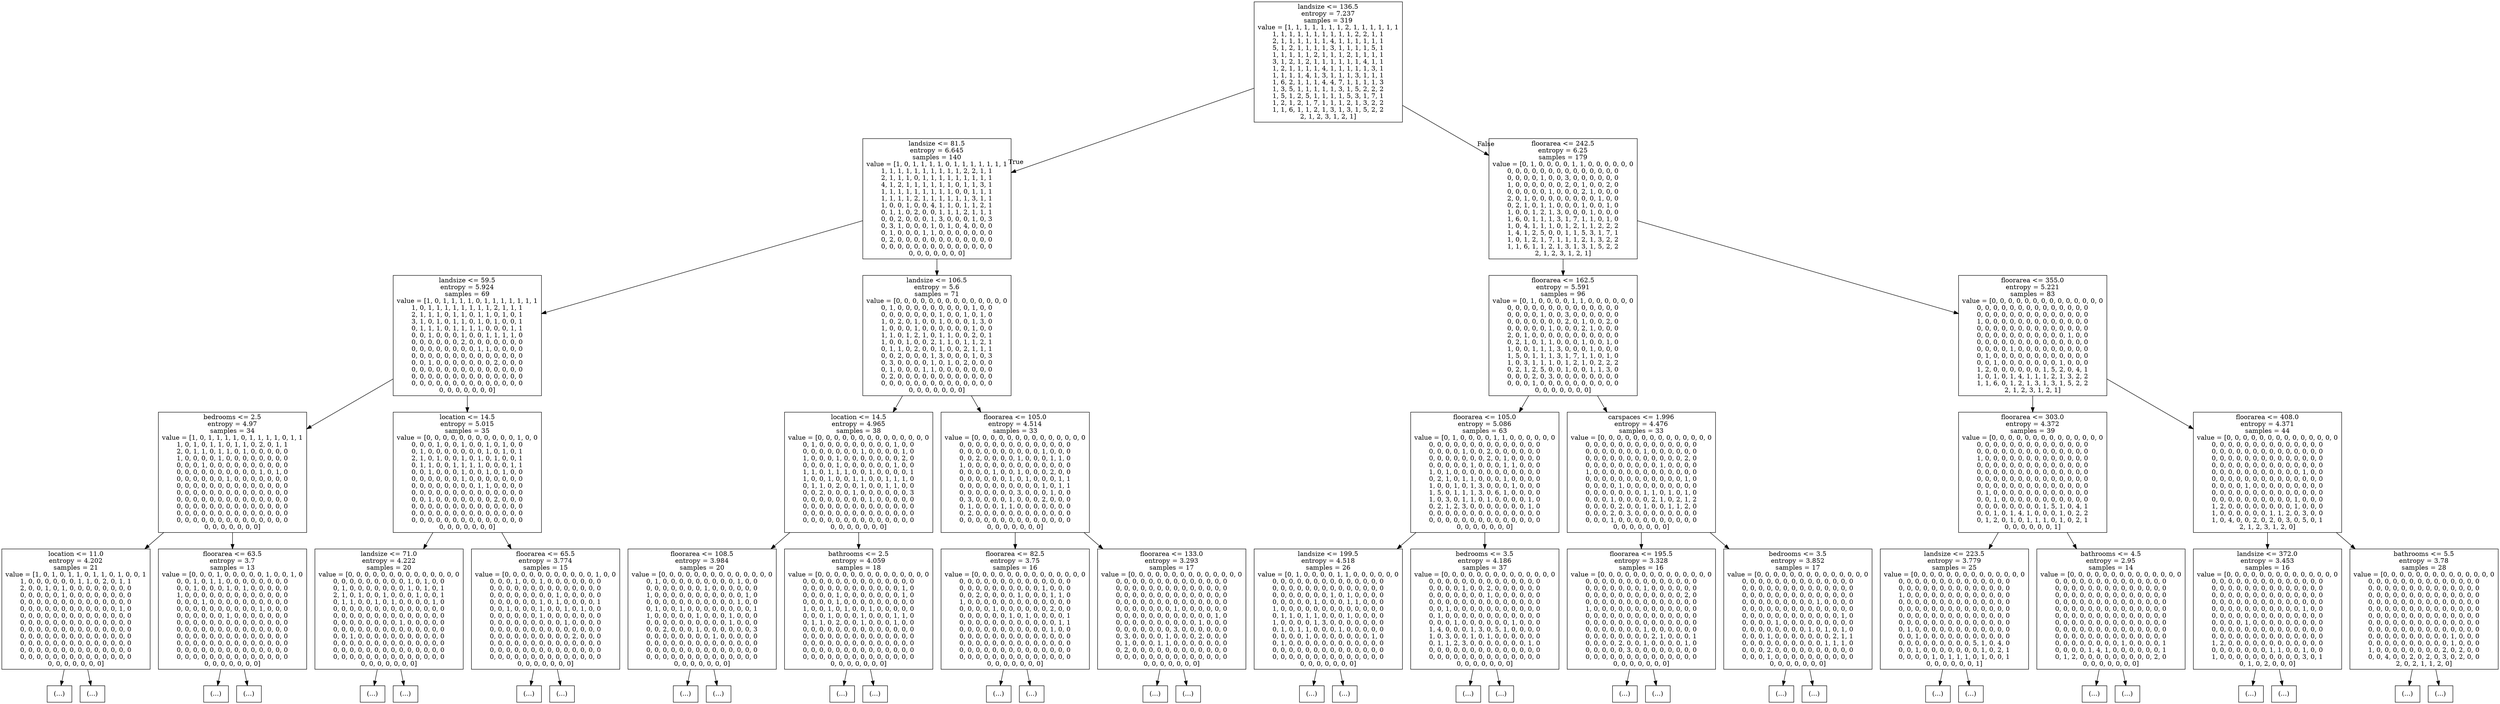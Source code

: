 digraph Tree {
node [shape=box] ;
0 [label="landsize <= 136.5\nentropy = 7.237\nsamples = 319\nvalue = [1, 1, 1, 1, 1, 1, 1, 2, 1, 1, 1, 1, 1, 1\n1, 1, 1, 1, 1, 1, 1, 1, 1, 1, 2, 2, 1, 1\n2, 1, 1, 1, 1, 1, 1, 4, 1, 1, 1, 1, 1, 1\n5, 1, 2, 1, 1, 1, 1, 3, 1, 1, 1, 1, 5, 1\n1, 1, 1, 1, 1, 2, 1, 1, 1, 2, 1, 1, 1, 1\n3, 1, 2, 1, 2, 1, 1, 1, 1, 1, 1, 4, 1, 1\n1, 2, 1, 1, 1, 1, 4, 1, 1, 1, 1, 1, 3, 1\n1, 1, 1, 1, 4, 1, 3, 1, 1, 1, 3, 1, 1, 1\n1, 6, 2, 1, 1, 1, 4, 4, 7, 1, 1, 1, 1, 3\n1, 3, 5, 1, 1, 1, 1, 1, 3, 1, 5, 2, 2, 2\n1, 5, 1, 2, 5, 1, 1, 1, 1, 5, 3, 1, 7, 1\n1, 2, 1, 2, 1, 7, 1, 1, 1, 2, 1, 3, 2, 2\n1, 1, 6, 1, 1, 2, 1, 3, 1, 3, 1, 5, 2, 2\n2, 1, 2, 3, 1, 2, 1]"] ;
1 [label="landsize <= 81.5\nentropy = 6.645\nsamples = 140\nvalue = [1, 0, 1, 1, 1, 1, 0, 1, 1, 1, 1, 1, 1, 1\n1, 1, 1, 1, 1, 1, 1, 1, 1, 1, 2, 2, 1, 1\n2, 1, 1, 1, 0, 1, 1, 1, 1, 1, 1, 1, 1, 1\n4, 1, 2, 1, 1, 1, 1, 1, 1, 0, 1, 1, 3, 1\n1, 1, 1, 1, 1, 1, 1, 1, 1, 0, 0, 1, 1, 1\n1, 1, 1, 1, 2, 1, 1, 1, 1, 1, 1, 3, 1, 1\n1, 0, 0, 1, 0, 0, 4, 1, 1, 0, 1, 1, 2, 1\n0, 1, 1, 0, 2, 0, 0, 1, 1, 1, 2, 1, 1, 1\n0, 0, 2, 0, 0, 0, 1, 3, 0, 0, 0, 1, 0, 3\n0, 3, 1, 0, 0, 0, 1, 0, 1, 0, 4, 0, 0, 0\n0, 1, 0, 0, 0, 1, 1, 0, 0, 0, 0, 0, 0, 0\n0, 2, 0, 0, 0, 0, 0, 0, 0, 0, 0, 0, 0, 0\n0, 0, 0, 0, 0, 0, 0, 0, 0, 0, 0, 0, 0, 0\n0, 0, 0, 0, 0, 0, 0]"] ;
0 -> 1 [labeldistance=2.5, labelangle=45, headlabel="True"] ;
2 [label="landsize <= 59.5\nentropy = 5.924\nsamples = 69\nvalue = [1, 0, 1, 1, 1, 1, 0, 1, 1, 1, 1, 1, 1, 1\n1, 0, 1, 1, 1, 1, 1, 1, 1, 1, 2, 1, 1, 1\n2, 1, 1, 1, 0, 1, 1, 0, 1, 1, 0, 1, 0, 1\n3, 1, 0, 1, 0, 1, 1, 0, 1, 0, 1, 0, 0, 1\n0, 1, 1, 1, 0, 1, 1, 1, 1, 0, 0, 0, 1, 1\n0, 0, 1, 0, 0, 0, 1, 0, 0, 1, 1, 1, 1, 0\n0, 0, 0, 0, 0, 0, 2, 0, 0, 0, 0, 0, 0, 0\n0, 0, 0, 0, 0, 0, 0, 0, 1, 1, 0, 0, 0, 0\n0, 0, 0, 0, 0, 0, 0, 0, 0, 0, 0, 0, 0, 0\n0, 0, 1, 0, 0, 0, 0, 0, 0, 0, 2, 0, 0, 0\n0, 0, 0, 0, 0, 0, 0, 0, 0, 0, 0, 0, 0, 0\n0, 0, 0, 0, 0, 0, 0, 0, 0, 0, 0, 0, 0, 0\n0, 0, 0, 0, 0, 0, 0, 0, 0, 0, 0, 0, 0, 0\n0, 0, 0, 0, 0, 0, 0]"] ;
1 -> 2 ;
3 [label="bedrooms <= 2.5\nentropy = 4.97\nsamples = 34\nvalue = [1, 0, 1, 1, 1, 1, 0, 1, 1, 1, 1, 0, 1, 1\n1, 0, 1, 0, 1, 1, 0, 1, 1, 0, 2, 0, 1, 1\n2, 0, 1, 1, 0, 1, 1, 0, 1, 0, 0, 0, 0, 0\n1, 0, 0, 0, 0, 1, 0, 0, 0, 0, 0, 0, 0, 0\n0, 0, 0, 1, 0, 0, 0, 0, 0, 0, 0, 0, 0, 0\n0, 0, 0, 0, 0, 0, 0, 0, 0, 0, 1, 0, 1, 0\n0, 0, 0, 0, 0, 0, 1, 0, 0, 0, 0, 0, 0, 0\n0, 0, 0, 0, 0, 0, 0, 0, 0, 0, 0, 0, 0, 0\n0, 0, 0, 0, 0, 0, 0, 0, 0, 0, 0, 0, 0, 0\n0, 0, 0, 0, 0, 0, 0, 0, 0, 0, 0, 0, 0, 0\n0, 0, 0, 0, 0, 0, 0, 0, 0, 0, 0, 0, 0, 0\n0, 0, 0, 0, 0, 0, 0, 0, 0, 0, 0, 0, 0, 0\n0, 0, 0, 0, 0, 0, 0, 0, 0, 0, 0, 0, 0, 0\n0, 0, 0, 0, 0, 0, 0]"] ;
2 -> 3 ;
4 [label="location <= 11.0\nentropy = 4.202\nsamples = 21\nvalue = [1, 0, 1, 0, 1, 1, 0, 1, 1, 0, 1, 0, 0, 1\n1, 0, 0, 0, 0, 0, 0, 1, 1, 0, 2, 0, 1, 1\n2, 0, 0, 1, 0, 1, 0, 0, 0, 0, 0, 0, 0, 0\n0, 0, 0, 0, 0, 1, 0, 0, 0, 0, 0, 0, 0, 0\n0, 0, 0, 0, 0, 0, 0, 0, 0, 0, 0, 0, 0, 0\n0, 0, 0, 0, 0, 0, 0, 0, 0, 0, 0, 0, 1, 0\n0, 0, 0, 0, 0, 0, 0, 0, 0, 0, 0, 0, 0, 0\n0, 0, 0, 0, 0, 0, 0, 0, 0, 0, 0, 0, 0, 0\n0, 0, 0, 0, 0, 0, 0, 0, 0, 0, 0, 0, 0, 0\n0, 0, 0, 0, 0, 0, 0, 0, 0, 0, 0, 0, 0, 0\n0, 0, 0, 0, 0, 0, 0, 0, 0, 0, 0, 0, 0, 0\n0, 0, 0, 0, 0, 0, 0, 0, 0, 0, 0, 0, 0, 0\n0, 0, 0, 0, 0, 0, 0, 0, 0, 0, 0, 0, 0, 0\n0, 0, 0, 0, 0, 0, 0]"] ;
3 -> 4 ;
5 [label="(...)"] ;
4 -> 5 ;
16 [label="(...)"] ;
4 -> 16 ;
41 [label="floorarea <= 63.5\nentropy = 3.7\nsamples = 13\nvalue = [0, 0, 0, 1, 0, 0, 0, 0, 0, 1, 0, 0, 1, 0\n0, 0, 1, 0, 1, 1, 0, 0, 0, 0, 0, 0, 0, 0\n0, 0, 1, 0, 0, 0, 1, 0, 1, 0, 0, 0, 0, 0\n1, 0, 0, 0, 0, 0, 0, 0, 0, 0, 0, 0, 0, 0\n0, 0, 0, 1, 0, 0, 0, 0, 0, 0, 0, 0, 0, 0\n0, 0, 0, 0, 0, 0, 0, 0, 0, 0, 1, 0, 0, 0\n0, 0, 0, 0, 0, 0, 1, 0, 0, 0, 0, 0, 0, 0\n0, 0, 0, 0, 0, 0, 0, 0, 0, 0, 0, 0, 0, 0\n0, 0, 0, 0, 0, 0, 0, 0, 0, 0, 0, 0, 0, 0\n0, 0, 0, 0, 0, 0, 0, 0, 0, 0, 0, 0, 0, 0\n0, 0, 0, 0, 0, 0, 0, 0, 0, 0, 0, 0, 0, 0\n0, 0, 0, 0, 0, 0, 0, 0, 0, 0, 0, 0, 0, 0\n0, 0, 0, 0, 0, 0, 0, 0, 0, 0, 0, 0, 0, 0\n0, 0, 0, 0, 0, 0, 0]"] ;
3 -> 41 ;
42 [label="(...)"] ;
41 -> 42 ;
53 [label="(...)"] ;
41 -> 53 ;
66 [label="location <= 14.5\nentropy = 5.015\nsamples = 35\nvalue = [0, 0, 0, 0, 0, 0, 0, 0, 0, 0, 0, 1, 0, 0\n0, 0, 0, 1, 0, 0, 1, 0, 0, 1, 0, 1, 0, 0\n0, 1, 0, 0, 0, 0, 0, 0, 0, 1, 0, 1, 0, 1\n2, 1, 0, 1, 0, 0, 1, 0, 1, 0, 1, 0, 0, 1\n0, 1, 1, 0, 0, 1, 1, 1, 1, 0, 0, 0, 1, 1\n0, 0, 1, 0, 0, 0, 1, 0, 0, 1, 0, 1, 0, 0\n0, 0, 0, 0, 0, 0, 1, 0, 0, 0, 0, 0, 0, 0\n0, 0, 0, 0, 0, 0, 0, 0, 1, 1, 0, 0, 0, 0\n0, 0, 0, 0, 0, 0, 0, 0, 0, 0, 0, 0, 0, 0\n0, 0, 1, 0, 0, 0, 0, 0, 0, 0, 2, 0, 0, 0\n0, 0, 0, 0, 0, 0, 0, 0, 0, 0, 0, 0, 0, 0\n0, 0, 0, 0, 0, 0, 0, 0, 0, 0, 0, 0, 0, 0\n0, 0, 0, 0, 0, 0, 0, 0, 0, 0, 0, 0, 0, 0\n0, 0, 0, 0, 0, 0, 0]"] ;
2 -> 66 ;
67 [label="landsize <= 71.0\nentropy = 4.222\nsamples = 20\nvalue = [0, 0, 0, 0, 0, 0, 0, 0, 0, 0, 0, 0, 0, 0\n0, 0, 0, 0, 0, 0, 0, 0, 0, 1, 0, 1, 0, 0\n0, 1, 0, 0, 0, 0, 0, 0, 0, 1, 0, 1, 0, 1\n2, 1, 0, 1, 0, 0, 1, 0, 0, 0, 1, 0, 0, 1\n0, 1, 1, 0, 0, 1, 0, 1, 0, 0, 0, 0, 1, 0\n0, 0, 0, 0, 0, 0, 0, 0, 0, 0, 0, 0, 0, 0\n0, 0, 0, 0, 0, 0, 0, 0, 0, 0, 0, 0, 0, 0\n0, 0, 0, 0, 0, 0, 0, 0, 1, 0, 0, 0, 0, 0\n0, 0, 0, 0, 0, 0, 0, 0, 0, 0, 0, 0, 0, 0\n0, 0, 1, 0, 0, 0, 0, 0, 0, 0, 0, 0, 0, 0\n0, 0, 0, 0, 0, 0, 0, 0, 0, 0, 0, 0, 0, 0\n0, 0, 0, 0, 0, 0, 0, 0, 0, 0, 0, 0, 0, 0\n0, 0, 0, 0, 0, 0, 0, 0, 0, 0, 0, 0, 0, 0\n0, 0, 0, 0, 0, 0, 0]"] ;
66 -> 67 ;
68 [label="(...)"] ;
67 -> 68 ;
87 [label="(...)"] ;
67 -> 87 ;
106 [label="floorarea <= 65.5\nentropy = 3.774\nsamples = 15\nvalue = [0, 0, 0, 0, 0, 0, 0, 0, 0, 0, 0, 1, 0, 0\n0, 0, 0, 1, 0, 0, 1, 0, 0, 0, 0, 0, 0, 0\n0, 0, 0, 0, 0, 0, 0, 0, 0, 0, 0, 0, 0, 0\n0, 0, 0, 0, 0, 0, 0, 0, 1, 0, 0, 0, 0, 0\n0, 0, 0, 0, 0, 0, 1, 0, 1, 0, 0, 0, 0, 1\n0, 0, 1, 0, 0, 0, 1, 0, 0, 1, 0, 1, 0, 0\n0, 0, 0, 0, 0, 0, 1, 0, 0, 0, 0, 0, 0, 0\n0, 0, 0, 0, 0, 0, 0, 0, 0, 1, 0, 0, 0, 0\n0, 0, 0, 0, 0, 0, 0, 0, 0, 0, 0, 0, 0, 0\n0, 0, 0, 0, 0, 0, 0, 0, 0, 0, 2, 0, 0, 0\n0, 0, 0, 0, 0, 0, 0, 0, 0, 0, 0, 0, 0, 0\n0, 0, 0, 0, 0, 0, 0, 0, 0, 0, 0, 0, 0, 0\n0, 0, 0, 0, 0, 0, 0, 0, 0, 0, 0, 0, 0, 0\n0, 0, 0, 0, 0, 0, 0]"] ;
66 -> 106 ;
107 [label="(...)"] ;
106 -> 107 ;
120 [label="(...)"] ;
106 -> 120 ;
135 [label="landsize <= 106.5\nentropy = 5.6\nsamples = 71\nvalue = [0, 0, 0, 0, 0, 0, 0, 0, 0, 0, 0, 0, 0, 0\n0, 1, 0, 0, 0, 0, 0, 0, 0, 0, 0, 1, 0, 0\n0, 0, 0, 0, 0, 0, 0, 1, 0, 0, 1, 0, 1, 0\n1, 0, 2, 0, 1, 0, 0, 1, 0, 0, 0, 1, 3, 0\n1, 0, 0, 0, 1, 0, 0, 0, 0, 0, 0, 1, 0, 0\n1, 1, 0, 1, 2, 1, 0, 1, 1, 0, 0, 2, 0, 1\n1, 0, 0, 1, 0, 0, 2, 1, 1, 0, 1, 1, 2, 1\n0, 1, 1, 0, 2, 0, 0, 1, 0, 0, 2, 1, 1, 1\n0, 0, 2, 0, 0, 0, 1, 3, 0, 0, 0, 1, 0, 3\n0, 3, 0, 0, 0, 0, 1, 0, 1, 0, 2, 0, 0, 0\n0, 1, 0, 0, 0, 1, 1, 0, 0, 0, 0, 0, 0, 0\n0, 2, 0, 0, 0, 0, 0, 0, 0, 0, 0, 0, 0, 0\n0, 0, 0, 0, 0, 0, 0, 0, 0, 0, 0, 0, 0, 0\n0, 0, 0, 0, 0, 0, 0]"] ;
1 -> 135 ;
136 [label="location <= 14.5\nentropy = 4.965\nsamples = 38\nvalue = [0, 0, 0, 0, 0, 0, 0, 0, 0, 0, 0, 0, 0, 0\n0, 1, 0, 0, 0, 0, 0, 0, 0, 0, 0, 1, 0, 0\n0, 0, 0, 0, 0, 0, 0, 1, 0, 0, 0, 0, 1, 0\n1, 0, 0, 0, 1, 0, 0, 0, 0, 0, 0, 0, 2, 0\n0, 0, 0, 0, 1, 0, 0, 0, 0, 0, 0, 1, 0, 0\n1, 1, 0, 1, 1, 1, 0, 0, 1, 0, 0, 0, 0, 1\n1, 0, 0, 1, 0, 0, 1, 1, 0, 0, 1, 1, 1, 0\n0, 1, 1, 0, 2, 0, 0, 1, 0, 0, 1, 1, 0, 0\n0, 0, 2, 0, 0, 0, 1, 0, 0, 0, 0, 0, 0, 3\n0, 0, 0, 0, 0, 0, 0, 0, 1, 0, 0, 0, 0, 0\n0, 0, 0, 0, 0, 0, 0, 0, 0, 0, 0, 0, 0, 0\n0, 0, 0, 0, 0, 0, 0, 0, 0, 0, 0, 0, 0, 0\n0, 0, 0, 0, 0, 0, 0, 0, 0, 0, 0, 0, 0, 0\n0, 0, 0, 0, 0, 0, 0]"] ;
135 -> 136 ;
137 [label="floorarea <= 108.5\nentropy = 3.984\nsamples = 20\nvalue = [0, 0, 0, 0, 0, 0, 0, 0, 0, 0, 0, 0, 0, 0\n0, 1, 0, 0, 0, 0, 0, 0, 0, 0, 0, 1, 0, 0\n0, 0, 0, 0, 0, 0, 0, 1, 0, 0, 0, 0, 0, 0\n1, 0, 0, 0, 0, 0, 0, 0, 0, 0, 0, 0, 1, 0\n0, 0, 0, 0, 0, 0, 0, 0, 0, 0, 0, 1, 0, 0\n0, 1, 0, 0, 1, 0, 0, 0, 0, 0, 0, 0, 0, 1\n1, 0, 0, 0, 0, 0, 1, 0, 0, 0, 1, 0, 0, 0\n0, 0, 0, 0, 0, 0, 0, 0, 0, 0, 1, 0, 0, 0\n0, 0, 2, 0, 0, 0, 1, 0, 0, 0, 0, 0, 0, 3\n0, 0, 0, 0, 0, 0, 0, 0, 1, 0, 0, 0, 0, 0\n0, 0, 0, 0, 0, 0, 0, 0, 0, 0, 0, 0, 0, 0\n0, 0, 0, 0, 0, 0, 0, 0, 0, 0, 0, 0, 0, 0\n0, 0, 0, 0, 0, 0, 0, 0, 0, 0, 0, 0, 0, 0\n0, 0, 0, 0, 0, 0, 0]"] ;
136 -> 137 ;
138 [label="(...)"] ;
137 -> 138 ;
157 [label="(...)"] ;
137 -> 157 ;
172 [label="bathrooms <= 2.5\nentropy = 4.059\nsamples = 18\nvalue = [0, 0, 0, 0, 0, 0, 0, 0, 0, 0, 0, 0, 0, 0\n0, 0, 0, 0, 0, 0, 0, 0, 0, 0, 0, 0, 0, 0\n0, 0, 0, 0, 0, 0, 0, 0, 0, 0, 0, 0, 1, 0\n0, 0, 0, 0, 1, 0, 0, 0, 0, 0, 0, 0, 1, 0\n0, 0, 0, 0, 1, 0, 0, 0, 0, 0, 0, 0, 0, 0\n1, 0, 0, 1, 0, 1, 0, 0, 1, 0, 0, 0, 0, 0\n0, 0, 0, 1, 0, 0, 0, 1, 0, 0, 0, 1, 1, 0\n0, 1, 1, 0, 2, 0, 0, 1, 0, 0, 0, 1, 0, 0\n0, 0, 0, 0, 0, 0, 0, 0, 0, 0, 0, 0, 0, 0\n0, 0, 0, 0, 0, 0, 0, 0, 0, 0, 0, 0, 0, 0\n0, 0, 0, 0, 0, 0, 0, 0, 0, 0, 0, 0, 0, 0\n0, 0, 0, 0, 0, 0, 0, 0, 0, 0, 0, 0, 0, 0\n0, 0, 0, 0, 0, 0, 0, 0, 0, 0, 0, 0, 0, 0\n0, 0, 0, 0, 0, 0, 0]"] ;
136 -> 172 ;
173 [label="(...)"] ;
172 -> 173 ;
188 [label="(...)"] ;
172 -> 188 ;
205 [label="floorarea <= 105.0\nentropy = 4.514\nsamples = 33\nvalue = [0, 0, 0, 0, 0, 0, 0, 0, 0, 0, 0, 0, 0, 0\n0, 0, 0, 0, 0, 0, 0, 0, 0, 0, 0, 0, 0, 0\n0, 0, 0, 0, 0, 0, 0, 0, 0, 0, 1, 0, 0, 0\n0, 0, 2, 0, 0, 0, 0, 1, 0, 0, 0, 1, 1, 0\n1, 0, 0, 0, 0, 0, 0, 0, 0, 0, 0, 0, 0, 0\n0, 0, 0, 0, 1, 0, 0, 1, 0, 0, 0, 2, 0, 0\n0, 0, 0, 0, 0, 0, 1, 0, 1, 0, 0, 0, 1, 1\n0, 0, 0, 0, 0, 0, 0, 0, 0, 0, 1, 0, 1, 1\n0, 0, 0, 0, 0, 0, 0, 3, 0, 0, 0, 1, 0, 0\n0, 3, 0, 0, 0, 0, 1, 0, 0, 0, 2, 0, 0, 0\n0, 1, 0, 0, 0, 1, 1, 0, 0, 0, 0, 0, 0, 0\n0, 2, 0, 0, 0, 0, 0, 0, 0, 0, 0, 0, 0, 0\n0, 0, 0, 0, 0, 0, 0, 0, 0, 0, 0, 0, 0, 0\n0, 0, 0, 0, 0, 0, 0]"] ;
135 -> 205 ;
206 [label="floorarea <= 82.5\nentropy = 3.75\nsamples = 16\nvalue = [0, 0, 0, 0, 0, 0, 0, 0, 0, 0, 0, 0, 0, 0\n0, 0, 0, 0, 0, 0, 0, 0, 0, 0, 0, 0, 0, 0\n0, 0, 0, 0, 0, 0, 0, 0, 0, 0, 1, 0, 0, 0\n0, 0, 2, 0, 0, 0, 0, 1, 0, 0, 0, 1, 1, 0\n1, 0, 0, 0, 0, 0, 0, 0, 0, 0, 0, 0, 0, 0\n0, 0, 0, 0, 1, 0, 0, 0, 0, 0, 0, 2, 0, 0\n0, 0, 0, 0, 0, 0, 1, 0, 1, 0, 0, 0, 0, 1\n0, 0, 0, 0, 0, 0, 0, 0, 0, 0, 0, 0, 1, 1\n0, 0, 0, 0, 0, 0, 0, 0, 0, 0, 0, 1, 0, 0\n0, 0, 0, 0, 0, 0, 0, 0, 0, 0, 0, 0, 0, 0\n0, 0, 0, 0, 0, 0, 0, 0, 0, 0, 0, 0, 0, 0\n0, 0, 0, 0, 0, 0, 0, 0, 0, 0, 0, 0, 0, 0\n0, 0, 0, 0, 0, 0, 0, 0, 0, 0, 0, 0, 0, 0\n0, 0, 0, 0, 0, 0, 0]"] ;
205 -> 206 ;
207 [label="(...)"] ;
206 -> 207 ;
222 [label="(...)"] ;
206 -> 222 ;
235 [label="floorarea <= 133.0\nentropy = 3.293\nsamples = 17\nvalue = [0, 0, 0, 0, 0, 0, 0, 0, 0, 0, 0, 0, 0, 0\n0, 0, 0, 0, 0, 0, 0, 0, 0, 0, 0, 0, 0, 0\n0, 0, 0, 0, 0, 0, 0, 0, 0, 0, 0, 0, 0, 0\n0, 0, 0, 0, 0, 0, 0, 0, 0, 0, 0, 0, 0, 0\n0, 0, 0, 0, 0, 0, 0, 0, 0, 0, 0, 0, 0, 0\n0, 0, 0, 0, 0, 0, 0, 1, 0, 0, 0, 0, 0, 0\n0, 0, 0, 0, 0, 0, 0, 0, 0, 0, 0, 0, 1, 0\n0, 0, 0, 0, 0, 0, 0, 0, 0, 0, 1, 0, 0, 0\n0, 0, 0, 0, 0, 0, 0, 3, 0, 0, 0, 0, 0, 0\n0, 3, 0, 0, 0, 0, 1, 0, 0, 0, 2, 0, 0, 0\n0, 1, 0, 0, 0, 1, 1, 0, 0, 0, 0, 0, 0, 0\n0, 2, 0, 0, 0, 0, 0, 0, 0, 0, 0, 0, 0, 0\n0, 0, 0, 0, 0, 0, 0, 0, 0, 0, 0, 0, 0, 0\n0, 0, 0, 0, 0, 0, 0]"] ;
205 -> 235 ;
236 [label="(...)"] ;
235 -> 236 ;
243 [label="(...)"] ;
235 -> 243 ;
256 [label="floorarea <= 242.5\nentropy = 6.25\nsamples = 179\nvalue = [0, 1, 0, 0, 0, 0, 1, 1, 0, 0, 0, 0, 0, 0\n0, 0, 0, 0, 0, 0, 0, 0, 0, 0, 0, 0, 0, 0\n0, 0, 0, 0, 1, 0, 0, 3, 0, 0, 0, 0, 0, 0\n1, 0, 0, 0, 0, 0, 0, 2, 0, 1, 0, 0, 2, 0\n0, 0, 0, 0, 0, 1, 0, 0, 0, 2, 1, 0, 0, 0\n2, 0, 1, 0, 0, 0, 0, 0, 0, 0, 0, 1, 0, 0\n0, 2, 1, 0, 1, 1, 0, 0, 0, 1, 0, 0, 1, 0\n1, 0, 0, 1, 2, 1, 3, 0, 0, 0, 1, 0, 0, 0\n1, 6, 0, 1, 1, 1, 3, 1, 7, 1, 1, 0, 1, 0\n1, 0, 4, 1, 1, 1, 0, 1, 2, 1, 1, 2, 2, 2\n1, 4, 1, 2, 5, 0, 0, 1, 1, 5, 3, 1, 7, 1\n1, 0, 1, 2, 1, 7, 1, 1, 1, 2, 1, 3, 2, 2\n1, 1, 6, 1, 1, 2, 1, 3, 1, 3, 1, 5, 2, 2\n2, 1, 2, 3, 1, 2, 1]"] ;
0 -> 256 [labeldistance=2.5, labelangle=-45, headlabel="False"] ;
257 [label="floorarea <= 162.5\nentropy = 5.591\nsamples = 96\nvalue = [0, 1, 0, 0, 0, 0, 1, 1, 0, 0, 0, 0, 0, 0\n0, 0, 0, 0, 0, 0, 0, 0, 0, 0, 0, 0, 0, 0\n0, 0, 0, 0, 1, 0, 0, 3, 0, 0, 0, 0, 0, 0\n0, 0, 0, 0, 0, 0, 0, 2, 0, 1, 0, 0, 2, 0\n0, 0, 0, 0, 0, 1, 0, 0, 0, 2, 1, 0, 0, 0\n2, 0, 1, 0, 0, 0, 0, 0, 0, 0, 0, 0, 0, 0\n0, 2, 1, 0, 1, 1, 0, 0, 0, 1, 0, 0, 1, 0\n1, 0, 0, 1, 1, 1, 3, 0, 0, 0, 1, 0, 0, 0\n1, 5, 0, 1, 1, 1, 3, 1, 7, 1, 1, 0, 1, 0\n1, 0, 3, 1, 1, 1, 0, 1, 2, 1, 0, 2, 2, 2\n0, 2, 1, 2, 5, 0, 0, 1, 0, 0, 1, 1, 3, 0\n0, 0, 0, 2, 0, 3, 0, 0, 0, 0, 0, 0, 0, 0\n0, 0, 0, 1, 0, 0, 0, 0, 0, 0, 0, 0, 0, 0\n0, 0, 0, 0, 0, 0, 0]"] ;
256 -> 257 ;
258 [label="floorarea <= 105.0\nentropy = 5.086\nsamples = 63\nvalue = [0, 1, 0, 0, 0, 0, 1, 1, 0, 0, 0, 0, 0, 0\n0, 0, 0, 0, 0, 0, 0, 0, 0, 0, 0, 0, 0, 0\n0, 0, 0, 0, 1, 0, 0, 2, 0, 0, 0, 0, 0, 0\n0, 0, 0, 0, 0, 0, 0, 2, 0, 1, 0, 0, 0, 0\n0, 0, 0, 0, 0, 1, 0, 0, 0, 1, 1, 0, 0, 0\n1, 0, 1, 0, 0, 0, 0, 0, 0, 0, 0, 0, 0, 0\n0, 2, 1, 0, 1, 1, 0, 0, 0, 1, 0, 0, 0, 0\n1, 0, 0, 1, 0, 1, 3, 0, 0, 0, 1, 0, 0, 0\n1, 5, 0, 1, 1, 1, 3, 0, 6, 1, 0, 0, 0, 0\n1, 0, 3, 0, 1, 1, 0, 1, 0, 0, 0, 0, 1, 0\n0, 2, 1, 2, 3, 0, 0, 0, 0, 0, 0, 0, 1, 0\n0, 0, 0, 0, 0, 0, 0, 0, 0, 0, 0, 0, 0, 0\n0, 0, 0, 0, 0, 0, 0, 0, 0, 0, 0, 0, 0, 0\n0, 0, 0, 0, 0, 0, 0]"] ;
257 -> 258 ;
259 [label="landsize <= 199.5\nentropy = 4.518\nsamples = 26\nvalue = [0, 1, 0, 0, 0, 0, 1, 1, 0, 0, 0, 0, 0, 0\n0, 0, 0, 0, 0, 0, 0, 0, 0, 0, 0, 0, 0, 0\n0, 0, 0, 0, 0, 0, 0, 0, 0, 0, 0, 0, 0, 0\n0, 0, 0, 0, 0, 0, 0, 1, 0, 1, 0, 0, 0, 0\n0, 0, 0, 0, 0, 1, 0, 0, 0, 1, 1, 0, 0, 0\n1, 0, 0, 0, 0, 0, 0, 0, 0, 0, 0, 0, 0, 0\n0, 1, 1, 0, 1, 1, 0, 0, 0, 1, 0, 0, 0, 0\n1, 0, 0, 0, 0, 1, 3, 0, 0, 0, 0, 0, 0, 0\n0, 1, 0, 1, 1, 0, 0, 0, 1, 0, 0, 0, 0, 0\n0, 0, 0, 0, 1, 0, 0, 0, 0, 0, 0, 0, 1, 0\n0, 1, 0, 0, 0, 0, 0, 0, 0, 0, 0, 0, 0, 0\n0, 0, 0, 0, 0, 0, 0, 0, 0, 0, 0, 0, 0, 0\n0, 0, 0, 0, 0, 0, 0, 0, 0, 0, 0, 0, 0, 0\n0, 0, 0, 0, 0, 0, 0]"] ;
258 -> 259 ;
260 [label="(...)"] ;
259 -> 260 ;
285 [label="(...)"] ;
259 -> 285 ;
306 [label="bedrooms <= 3.5\nentropy = 4.186\nsamples = 37\nvalue = [0, 0, 0, 0, 0, 0, 0, 0, 0, 0, 0, 0, 0, 0\n0, 0, 0, 0, 0, 0, 0, 0, 0, 0, 0, 0, 0, 0\n0, 0, 0, 0, 1, 0, 0, 2, 0, 0, 0, 0, 0, 0\n0, 0, 0, 0, 0, 0, 0, 1, 0, 0, 0, 0, 0, 0\n0, 0, 0, 0, 0, 0, 0, 0, 0, 0, 0, 0, 0, 0\n0, 0, 1, 0, 0, 0, 0, 0, 0, 0, 0, 0, 0, 0\n0, 1, 0, 0, 0, 0, 0, 0, 0, 0, 0, 0, 0, 0\n0, 0, 0, 1, 0, 0, 0, 0, 0, 0, 1, 0, 0, 0\n1, 4, 0, 0, 0, 1, 3, 0, 5, 1, 0, 0, 0, 0\n1, 0, 3, 0, 0, 1, 0, 1, 0, 0, 0, 0, 0, 0\n0, 1, 1, 2, 3, 0, 0, 0, 0, 0, 0, 0, 1, 0\n0, 0, 0, 0, 0, 0, 0, 0, 0, 0, 0, 0, 0, 0\n0, 0, 0, 0, 0, 0, 0, 0, 0, 0, 0, 0, 0, 0\n0, 0, 0, 0, 0, 0, 0]"] ;
258 -> 306 ;
307 [label="(...)"] ;
306 -> 307 ;
328 [label="(...)"] ;
306 -> 328 ;
365 [label="carspaces <= 1.996\nentropy = 4.476\nsamples = 33\nvalue = [0, 0, 0, 0, 0, 0, 0, 0, 0, 0, 0, 0, 0, 0\n0, 0, 0, 0, 0, 0, 0, 0, 0, 0, 0, 0, 0, 0\n0, 0, 0, 0, 0, 0, 0, 1, 0, 0, 0, 0, 0, 0\n0, 0, 0, 0, 0, 0, 0, 0, 0, 0, 0, 0, 2, 0\n0, 0, 0, 0, 0, 0, 0, 0, 0, 1, 0, 0, 0, 0\n1, 0, 0, 0, 0, 0, 0, 0, 0, 0, 0, 0, 0, 0\n0, 0, 0, 0, 0, 0, 0, 0, 0, 0, 0, 0, 1, 0\n0, 0, 0, 0, 1, 0, 0, 0, 0, 0, 0, 0, 0, 0\n0, 0, 0, 0, 0, 0, 0, 1, 1, 0, 1, 0, 1, 0\n0, 0, 0, 1, 0, 0, 0, 0, 2, 1, 0, 2, 1, 2\n0, 0, 0, 0, 2, 0, 0, 1, 0, 0, 1, 1, 2, 0\n0, 0, 0, 2, 0, 3, 0, 0, 0, 0, 0, 0, 0, 0\n0, 0, 0, 1, 0, 0, 0, 0, 0, 0, 0, 0, 0, 0\n0, 0, 0, 0, 0, 0, 0]"] ;
257 -> 365 ;
366 [label="floorarea <= 195.5\nentropy = 3.328\nsamples = 16\nvalue = [0, 0, 0, 0, 0, 0, 0, 0, 0, 0, 0, 0, 0, 0\n0, 0, 0, 0, 0, 0, 0, 0, 0, 0, 0, 0, 0, 0\n0, 0, 0, 0, 0, 0, 0, 1, 0, 0, 0, 0, 0, 0\n0, 0, 0, 0, 0, 0, 0, 0, 0, 0, 0, 0, 2, 0\n0, 0, 0, 0, 0, 0, 0, 0, 0, 0, 0, 0, 0, 0\n1, 0, 0, 0, 0, 0, 0, 0, 0, 0, 0, 0, 0, 0\n0, 0, 0, 0, 0, 0, 0, 0, 0, 0, 0, 0, 0, 0\n0, 0, 0, 0, 0, 0, 0, 0, 0, 0, 0, 0, 0, 0\n0, 0, 0, 0, 0, 0, 0, 1, 0, 0, 0, 0, 0, 0\n0, 0, 0, 0, 0, 0, 0, 0, 2, 1, 0, 0, 0, 1\n0, 0, 0, 0, 2, 0, 0, 1, 0, 0, 0, 0, 1, 0\n0, 0, 0, 0, 0, 3, 0, 0, 0, 0, 0, 0, 0, 0\n0, 0, 0, 0, 0, 0, 0, 0, 0, 0, 0, 0, 0, 0\n0, 0, 0, 0, 0, 0, 0]"] ;
365 -> 366 ;
367 [label="(...)"] ;
366 -> 367 ;
378 [label="(...)"] ;
366 -> 378 ;
393 [label="bedrooms <= 3.5\nentropy = 3.852\nsamples = 17\nvalue = [0, 0, 0, 0, 0, 0, 0, 0, 0, 0, 0, 0, 0, 0\n0, 0, 0, 0, 0, 0, 0, 0, 0, 0, 0, 0, 0, 0\n0, 0, 0, 0, 0, 0, 0, 0, 0, 0, 0, 0, 0, 0\n0, 0, 0, 0, 0, 0, 0, 0, 0, 0, 0, 0, 0, 0\n0, 0, 0, 0, 0, 0, 0, 0, 0, 1, 0, 0, 0, 0\n0, 0, 0, 0, 0, 0, 0, 0, 0, 0, 0, 0, 0, 0\n0, 0, 0, 0, 0, 0, 0, 0, 0, 0, 0, 0, 1, 0\n0, 0, 0, 0, 1, 0, 0, 0, 0, 0, 0, 0, 0, 0\n0, 0, 0, 0, 0, 0, 0, 0, 1, 0, 1, 0, 1, 0\n0, 0, 0, 1, 0, 0, 0, 0, 0, 0, 0, 2, 1, 1\n0, 0, 0, 0, 0, 0, 0, 0, 0, 0, 1, 1, 1, 0\n0, 0, 0, 2, 0, 0, 0, 0, 0, 0, 0, 0, 0, 0\n0, 0, 0, 1, 0, 0, 0, 0, 0, 0, 0, 0, 0, 0\n0, 0, 0, 0, 0, 0, 0]"] ;
365 -> 393 ;
394 [label="(...)"] ;
393 -> 394 ;
405 [label="(...)"] ;
393 -> 405 ;
422 [label="floorarea <= 355.0\nentropy = 5.221\nsamples = 83\nvalue = [0, 0, 0, 0, 0, 0, 0, 0, 0, 0, 0, 0, 0, 0\n0, 0, 0, 0, 0, 0, 0, 0, 0, 0, 0, 0, 0, 0\n0, 0, 0, 0, 0, 0, 0, 0, 0, 0, 0, 0, 0, 0\n1, 0, 0, 0, 0, 0, 0, 0, 0, 0, 0, 0, 0, 0\n0, 0, 0, 0, 0, 0, 0, 0, 0, 0, 0, 0, 0, 0\n0, 0, 0, 0, 0, 0, 0, 0, 0, 0, 0, 1, 0, 0\n0, 0, 0, 0, 0, 0, 0, 0, 0, 0, 0, 0, 0, 0\n0, 0, 0, 0, 1, 0, 0, 0, 0, 0, 0, 0, 0, 0\n0, 1, 0, 0, 0, 0, 0, 0, 0, 0, 0, 0, 0, 0\n0, 0, 1, 0, 0, 0, 0, 0, 0, 0, 1, 0, 0, 0\n1, 2, 0, 0, 0, 0, 0, 0, 1, 5, 2, 0, 4, 1\n1, 0, 1, 0, 1, 4, 1, 1, 1, 2, 1, 3, 2, 2\n1, 1, 6, 0, 1, 2, 1, 3, 1, 3, 1, 5, 2, 2\n2, 1, 2, 3, 1, 2, 1]"] ;
256 -> 422 ;
423 [label="floorarea <= 303.0\nentropy = 4.372\nsamples = 39\nvalue = [0, 0, 0, 0, 0, 0, 0, 0, 0, 0, 0, 0, 0, 0\n0, 0, 0, 0, 0, 0, 0, 0, 0, 0, 0, 0, 0, 0\n0, 0, 0, 0, 0, 0, 0, 0, 0, 0, 0, 0, 0, 0\n1, 0, 0, 0, 0, 0, 0, 0, 0, 0, 0, 0, 0, 0\n0, 0, 0, 0, 0, 0, 0, 0, 0, 0, 0, 0, 0, 0\n0, 0, 0, 0, 0, 0, 0, 0, 0, 0, 0, 0, 0, 0\n0, 0, 0, 0, 0, 0, 0, 0, 0, 0, 0, 0, 0, 0\n0, 0, 0, 0, 0, 0, 0, 0, 0, 0, 0, 0, 0, 0\n0, 1, 0, 0, 0, 0, 0, 0, 0, 0, 0, 0, 0, 0\n0, 0, 1, 0, 0, 0, 0, 0, 0, 0, 0, 0, 0, 0\n0, 0, 0, 0, 0, 0, 0, 0, 1, 5, 1, 0, 4, 1\n0, 0, 1, 0, 1, 4, 1, 0, 0, 0, 1, 0, 2, 2\n0, 1, 2, 0, 1, 0, 1, 1, 1, 0, 1, 0, 2, 1\n0, 0, 0, 0, 0, 0, 1]"] ;
422 -> 423 ;
424 [label="landsize <= 223.5\nentropy = 3.779\nsamples = 25\nvalue = [0, 0, 0, 0, 0, 0, 0, 0, 0, 0, 0, 0, 0, 0\n0, 0, 0, 0, 0, 0, 0, 0, 0, 0, 0, 0, 0, 0\n0, 0, 0, 0, 0, 0, 0, 0, 0, 0, 0, 0, 0, 0\n1, 0, 0, 0, 0, 0, 0, 0, 0, 0, 0, 0, 0, 0\n0, 0, 0, 0, 0, 0, 0, 0, 0, 0, 0, 0, 0, 0\n0, 0, 0, 0, 0, 0, 0, 0, 0, 0, 0, 0, 0, 0\n0, 0, 0, 0, 0, 0, 0, 0, 0, 0, 0, 0, 0, 0\n0, 0, 0, 0, 0, 0, 0, 0, 0, 0, 0, 0, 0, 0\n0, 1, 0, 0, 0, 0, 0, 0, 0, 0, 0, 0, 0, 0\n0, 0, 1, 0, 0, 0, 0, 0, 0, 0, 0, 0, 0, 0\n0, 0, 0, 0, 0, 0, 0, 0, 0, 5, 1, 0, 4, 0\n0, 0, 1, 0, 0, 0, 0, 0, 0, 0, 1, 0, 2, 1\n0, 0, 0, 0, 1, 0, 1, 1, 1, 0, 1, 0, 0, 1\n0, 0, 0, 0, 0, 0, 1]"] ;
423 -> 424 ;
425 [label="(...)"] ;
424 -> 425 ;
436 [label="(...)"] ;
424 -> 436 ;
465 [label="bathrooms <= 4.5\nentropy = 2.95\nsamples = 14\nvalue = [0, 0, 0, 0, 0, 0, 0, 0, 0, 0, 0, 0, 0, 0\n0, 0, 0, 0, 0, 0, 0, 0, 0, 0, 0, 0, 0, 0\n0, 0, 0, 0, 0, 0, 0, 0, 0, 0, 0, 0, 0, 0\n0, 0, 0, 0, 0, 0, 0, 0, 0, 0, 0, 0, 0, 0\n0, 0, 0, 0, 0, 0, 0, 0, 0, 0, 0, 0, 0, 0\n0, 0, 0, 0, 0, 0, 0, 0, 0, 0, 0, 0, 0, 0\n0, 0, 0, 0, 0, 0, 0, 0, 0, 0, 0, 0, 0, 0\n0, 0, 0, 0, 0, 0, 0, 0, 0, 0, 0, 0, 0, 0\n0, 0, 0, 0, 0, 0, 0, 0, 0, 0, 0, 0, 0, 0\n0, 0, 0, 0, 0, 0, 0, 0, 0, 0, 0, 0, 0, 0\n0, 0, 0, 0, 0, 0, 0, 0, 1, 0, 0, 0, 0, 1\n0, 0, 0, 0, 1, 4, 1, 0, 0, 0, 0, 0, 0, 1\n0, 1, 2, 0, 0, 0, 0, 0, 0, 0, 0, 0, 2, 0\n0, 0, 0, 0, 0, 0, 0]"] ;
423 -> 465 ;
466 [label="(...)"] ;
465 -> 466 ;
471 [label="(...)"] ;
465 -> 471 ;
478 [label="floorarea <= 408.0\nentropy = 4.371\nsamples = 44\nvalue = [0, 0, 0, 0, 0, 0, 0, 0, 0, 0, 0, 0, 0, 0\n0, 0, 0, 0, 0, 0, 0, 0, 0, 0, 0, 0, 0, 0\n0, 0, 0, 0, 0, 0, 0, 0, 0, 0, 0, 0, 0, 0\n0, 0, 0, 0, 0, 0, 0, 0, 0, 0, 0, 0, 0, 0\n0, 0, 0, 0, 0, 0, 0, 0, 0, 0, 0, 0, 0, 0\n0, 0, 0, 0, 0, 0, 0, 0, 0, 0, 0, 1, 0, 0\n0, 0, 0, 0, 0, 0, 0, 0, 0, 0, 0, 0, 0, 0\n0, 0, 0, 0, 1, 0, 0, 0, 0, 0, 0, 0, 0, 0\n0, 0, 0, 0, 0, 0, 0, 0, 0, 0, 0, 0, 0, 0\n0, 0, 0, 0, 0, 0, 0, 0, 0, 0, 1, 0, 0, 0\n1, 2, 0, 0, 0, 0, 0, 0, 0, 0, 1, 0, 0, 0\n1, 0, 0, 0, 0, 0, 0, 1, 1, 2, 0, 3, 0, 0\n1, 0, 4, 0, 0, 2, 0, 2, 0, 3, 0, 5, 0, 1\n2, 1, 2, 3, 1, 2, 0]"] ;
422 -> 478 ;
479 [label="landsize <= 372.0\nentropy = 3.453\nsamples = 16\nvalue = [0, 0, 0, 0, 0, 0, 0, 0, 0, 0, 0, 0, 0, 0\n0, 0, 0, 0, 0, 0, 0, 0, 0, 0, 0, 0, 0, 0\n0, 0, 0, 0, 0, 0, 0, 0, 0, 0, 0, 0, 0, 0\n0, 0, 0, 0, 0, 0, 0, 0, 0, 0, 0, 0, 0, 0\n0, 0, 0, 0, 0, 0, 0, 0, 0, 0, 0, 0, 0, 0\n0, 0, 0, 0, 0, 0, 0, 0, 0, 0, 0, 1, 0, 0\n0, 0, 0, 0, 0, 0, 0, 0, 0, 0, 0, 0, 0, 0\n0, 0, 0, 0, 1, 0, 0, 0, 0, 0, 0, 0, 0, 0\n0, 0, 0, 0, 0, 0, 0, 0, 0, 0, 0, 0, 0, 0\n0, 0, 0, 0, 0, 0, 0, 0, 0, 0, 0, 0, 0, 0\n1, 2, 0, 0, 0, 0, 0, 0, 0, 0, 0, 0, 0, 0\n0, 0, 0, 0, 0, 0, 0, 1, 1, 0, 0, 1, 0, 0\n1, 0, 0, 0, 0, 0, 0, 0, 0, 0, 0, 3, 0, 1\n0, 1, 0, 2, 0, 0, 0]"] ;
478 -> 479 ;
480 [label="(...)"] ;
479 -> 480 ;
493 [label="(...)"] ;
479 -> 493 ;
504 [label="bathrooms <= 5.5\nentropy = 3.78\nsamples = 28\nvalue = [0, 0, 0, 0, 0, 0, 0, 0, 0, 0, 0, 0, 0, 0\n0, 0, 0, 0, 0, 0, 0, 0, 0, 0, 0, 0, 0, 0\n0, 0, 0, 0, 0, 0, 0, 0, 0, 0, 0, 0, 0, 0\n0, 0, 0, 0, 0, 0, 0, 0, 0, 0, 0, 0, 0, 0\n0, 0, 0, 0, 0, 0, 0, 0, 0, 0, 0, 0, 0, 0\n0, 0, 0, 0, 0, 0, 0, 0, 0, 0, 0, 0, 0, 0\n0, 0, 0, 0, 0, 0, 0, 0, 0, 0, 0, 0, 0, 0\n0, 0, 0, 0, 0, 0, 0, 0, 0, 0, 0, 0, 0, 0\n0, 0, 0, 0, 0, 0, 0, 0, 0, 0, 0, 0, 0, 0\n0, 0, 0, 0, 0, 0, 0, 0, 0, 0, 1, 0, 0, 0\n0, 0, 0, 0, 0, 0, 0, 0, 0, 0, 1, 0, 0, 0\n1, 0, 0, 0, 0, 0, 0, 0, 0, 2, 0, 2, 0, 0\n0, 0, 4, 0, 0, 2, 0, 2, 0, 3, 0, 2, 0, 0\n2, 0, 2, 1, 1, 2, 0]"] ;
478 -> 504 ;
505 [label="(...)"] ;
504 -> 505 ;
532 [label="(...)"] ;
504 -> 532 ;
}